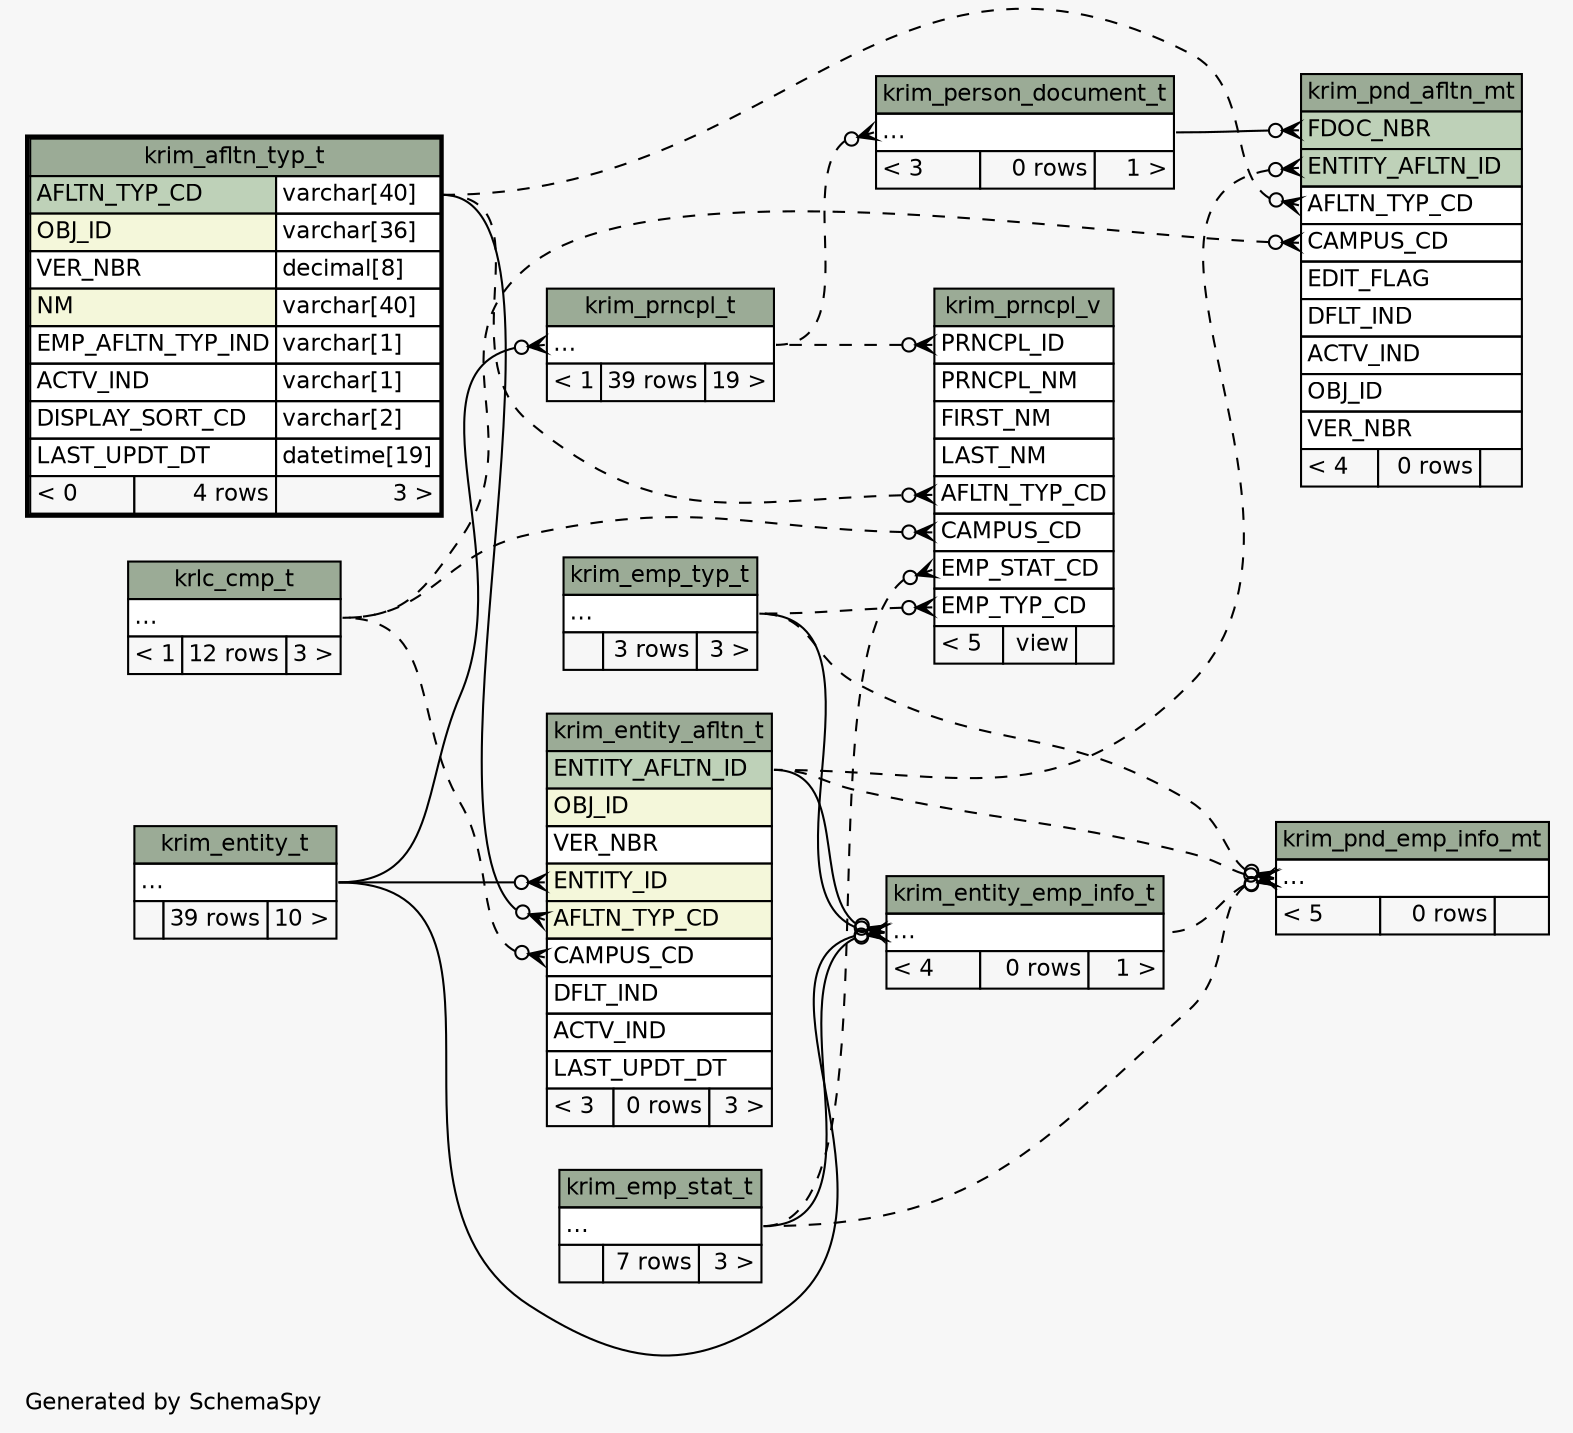 // dot 2.28.0 on Mac OS X 10.7.2
// SchemaSpy rev 590
digraph "impliedTwoDegreesRelationshipsDiagram" {
  graph [
    rankdir="RL"
    bgcolor="#f7f7f7"
    label="\nGenerated by SchemaSpy"
    labeljust="l"
    nodesep="0.18"
    ranksep="0.46"
    fontname="Helvetica"
    fontsize="11"
  ];
  node [
    fontname="Helvetica"
    fontsize="11"
    shape="plaintext"
  ];
  edge [
    arrowsize="0.8"
  ];
  "krim_entity_afltn_t":"AFLTN_TYP_CD":w -> "krim_afltn_typ_t":"AFLTN_TYP_CD.type":e [arrowhead=none dir=back arrowtail=crowodot];
  "krim_entity_afltn_t":"CAMPUS_CD":w -> "krlc_cmp_t":"elipses":e [arrowhead=none dir=back arrowtail=crowodot style=dashed];
  "krim_entity_afltn_t":"ENTITY_ID":w -> "krim_entity_t":"elipses":e [arrowhead=none dir=back arrowtail=crowodot];
  "krim_entity_emp_info_t":"elipses":w -> "krim_emp_stat_t":"elipses":e [arrowhead=none dir=back arrowtail=crowodot];
  "krim_entity_emp_info_t":"elipses":w -> "krim_emp_typ_t":"elipses":e [arrowhead=none dir=back arrowtail=crowodot];
  "krim_entity_emp_info_t":"elipses":w -> "krim_entity_afltn_t":"ENTITY_AFLTN_ID":e [arrowhead=none dir=back arrowtail=crowodot];
  "krim_entity_emp_info_t":"elipses":w -> "krim_entity_t":"elipses":e [arrowhead=none dir=back arrowtail=crowodot];
  "krim_person_document_t":"elipses":w -> "krim_prncpl_t":"elipses":e [arrowhead=none dir=back arrowtail=crowodot style=dashed];
  "krim_pnd_afltn_mt":"AFLTN_TYP_CD":w -> "krim_afltn_typ_t":"AFLTN_TYP_CD.type":e [arrowhead=none dir=back arrowtail=crowodot style=dashed];
  "krim_pnd_afltn_mt":"CAMPUS_CD":w -> "krlc_cmp_t":"elipses":e [arrowhead=none dir=back arrowtail=crowodot style=dashed];
  "krim_pnd_afltn_mt":"ENTITY_AFLTN_ID":w -> "krim_entity_afltn_t":"ENTITY_AFLTN_ID":e [arrowhead=none dir=back arrowtail=crowodot style=dashed];
  "krim_pnd_afltn_mt":"FDOC_NBR":w -> "krim_person_document_t":"elipses":e [arrowhead=none dir=back arrowtail=crowodot];
  "krim_pnd_emp_info_mt":"elipses":w -> "krim_emp_stat_t":"elipses":e [arrowhead=none dir=back arrowtail=crowodot style=dashed];
  "krim_pnd_emp_info_mt":"elipses":w -> "krim_emp_typ_t":"elipses":e [arrowhead=none dir=back arrowtail=crowodot style=dashed];
  "krim_pnd_emp_info_mt":"elipses":w -> "krim_entity_afltn_t":"ENTITY_AFLTN_ID":e [arrowhead=none dir=back arrowtail=crowodot style=dashed];
  "krim_pnd_emp_info_mt":"elipses":w -> "krim_entity_emp_info_t":"elipses":e [arrowhead=none dir=back arrowtail=crowodot style=dashed];
  "krim_prncpl_t":"elipses":w -> "krim_entity_t":"elipses":e [arrowhead=none dir=back arrowtail=crowodot];
  "krim_prncpl_v":"AFLTN_TYP_CD":w -> "krim_afltn_typ_t":"AFLTN_TYP_CD.type":e [arrowhead=none dir=back arrowtail=crowodot style=dashed];
  "krim_prncpl_v":"CAMPUS_CD":w -> "krlc_cmp_t":"elipses":e [arrowhead=none dir=back arrowtail=crowodot style=dashed];
  "krim_prncpl_v":"EMP_STAT_CD":w -> "krim_emp_stat_t":"elipses":e [arrowhead=none dir=back arrowtail=crowodot style=dashed];
  "krim_prncpl_v":"EMP_TYP_CD":w -> "krim_emp_typ_t":"elipses":e [arrowhead=none dir=back arrowtail=crowodot style=dashed];
  "krim_prncpl_v":"PRNCPL_ID":w -> "krim_prncpl_t":"elipses":e [arrowhead=none dir=back arrowtail=crowodot style=dashed];
  "krim_afltn_typ_t" [
    label=<
    <TABLE BORDER="2" CELLBORDER="1" CELLSPACING="0" BGCOLOR="#ffffff">
      <TR><TD COLSPAN="3" BGCOLOR="#9bab96" ALIGN="CENTER">krim_afltn_typ_t</TD></TR>
      <TR><TD PORT="AFLTN_TYP_CD" COLSPAN="2" BGCOLOR="#bed1b8" ALIGN="LEFT">AFLTN_TYP_CD</TD><TD PORT="AFLTN_TYP_CD.type" ALIGN="LEFT">varchar[40]</TD></TR>
      <TR><TD PORT="OBJ_ID" COLSPAN="2" BGCOLOR="#f4f7da" ALIGN="LEFT">OBJ_ID</TD><TD PORT="OBJ_ID.type" ALIGN="LEFT">varchar[36]</TD></TR>
      <TR><TD PORT="VER_NBR" COLSPAN="2" ALIGN="LEFT">VER_NBR</TD><TD PORT="VER_NBR.type" ALIGN="LEFT">decimal[8]</TD></TR>
      <TR><TD PORT="NM" COLSPAN="2" BGCOLOR="#f4f7da" ALIGN="LEFT">NM</TD><TD PORT="NM.type" ALIGN="LEFT">varchar[40]</TD></TR>
      <TR><TD PORT="EMP_AFLTN_TYP_IND" COLSPAN="2" ALIGN="LEFT">EMP_AFLTN_TYP_IND</TD><TD PORT="EMP_AFLTN_TYP_IND.type" ALIGN="LEFT">varchar[1]</TD></TR>
      <TR><TD PORT="ACTV_IND" COLSPAN="2" ALIGN="LEFT">ACTV_IND</TD><TD PORT="ACTV_IND.type" ALIGN="LEFT">varchar[1]</TD></TR>
      <TR><TD PORT="DISPLAY_SORT_CD" COLSPAN="2" ALIGN="LEFT">DISPLAY_SORT_CD</TD><TD PORT="DISPLAY_SORT_CD.type" ALIGN="LEFT">varchar[2]</TD></TR>
      <TR><TD PORT="LAST_UPDT_DT" COLSPAN="2" ALIGN="LEFT">LAST_UPDT_DT</TD><TD PORT="LAST_UPDT_DT.type" ALIGN="LEFT">datetime[19]</TD></TR>
      <TR><TD ALIGN="LEFT" BGCOLOR="#f7f7f7">&lt; 0</TD><TD ALIGN="RIGHT" BGCOLOR="#f7f7f7">4 rows</TD><TD ALIGN="RIGHT" BGCOLOR="#f7f7f7">3 &gt;</TD></TR>
    </TABLE>>
    URL="krim_afltn_typ_t.html"
    tooltip="krim_afltn_typ_t"
  ];
  "krim_emp_stat_t" [
    label=<
    <TABLE BORDER="0" CELLBORDER="1" CELLSPACING="0" BGCOLOR="#ffffff">
      <TR><TD COLSPAN="3" BGCOLOR="#9bab96" ALIGN="CENTER">krim_emp_stat_t</TD></TR>
      <TR><TD PORT="elipses" COLSPAN="3" ALIGN="LEFT">...</TD></TR>
      <TR><TD ALIGN="LEFT" BGCOLOR="#f7f7f7">  </TD><TD ALIGN="RIGHT" BGCOLOR="#f7f7f7">7 rows</TD><TD ALIGN="RIGHT" BGCOLOR="#f7f7f7">3 &gt;</TD></TR>
    </TABLE>>
    URL="krim_emp_stat_t.html"
    tooltip="krim_emp_stat_t"
  ];
  "krim_emp_typ_t" [
    label=<
    <TABLE BORDER="0" CELLBORDER="1" CELLSPACING="0" BGCOLOR="#ffffff">
      <TR><TD COLSPAN="3" BGCOLOR="#9bab96" ALIGN="CENTER">krim_emp_typ_t</TD></TR>
      <TR><TD PORT="elipses" COLSPAN="3" ALIGN="LEFT">...</TD></TR>
      <TR><TD ALIGN="LEFT" BGCOLOR="#f7f7f7">  </TD><TD ALIGN="RIGHT" BGCOLOR="#f7f7f7">3 rows</TD><TD ALIGN="RIGHT" BGCOLOR="#f7f7f7">3 &gt;</TD></TR>
    </TABLE>>
    URL="krim_emp_typ_t.html"
    tooltip="krim_emp_typ_t"
  ];
  "krim_entity_afltn_t" [
    label=<
    <TABLE BORDER="0" CELLBORDER="1" CELLSPACING="0" BGCOLOR="#ffffff">
      <TR><TD COLSPAN="3" BGCOLOR="#9bab96" ALIGN="CENTER">krim_entity_afltn_t</TD></TR>
      <TR><TD PORT="ENTITY_AFLTN_ID" COLSPAN="3" BGCOLOR="#bed1b8" ALIGN="LEFT">ENTITY_AFLTN_ID</TD></TR>
      <TR><TD PORT="OBJ_ID" COLSPAN="3" BGCOLOR="#f4f7da" ALIGN="LEFT">OBJ_ID</TD></TR>
      <TR><TD PORT="VER_NBR" COLSPAN="3" ALIGN="LEFT">VER_NBR</TD></TR>
      <TR><TD PORT="ENTITY_ID" COLSPAN="3" BGCOLOR="#f4f7da" ALIGN="LEFT">ENTITY_ID</TD></TR>
      <TR><TD PORT="AFLTN_TYP_CD" COLSPAN="3" BGCOLOR="#f4f7da" ALIGN="LEFT">AFLTN_TYP_CD</TD></TR>
      <TR><TD PORT="CAMPUS_CD" COLSPAN="3" ALIGN="LEFT">CAMPUS_CD</TD></TR>
      <TR><TD PORT="DFLT_IND" COLSPAN="3" ALIGN="LEFT">DFLT_IND</TD></TR>
      <TR><TD PORT="ACTV_IND" COLSPAN="3" ALIGN="LEFT">ACTV_IND</TD></TR>
      <TR><TD PORT="LAST_UPDT_DT" COLSPAN="3" ALIGN="LEFT">LAST_UPDT_DT</TD></TR>
      <TR><TD ALIGN="LEFT" BGCOLOR="#f7f7f7">&lt; 3</TD><TD ALIGN="RIGHT" BGCOLOR="#f7f7f7">0 rows</TD><TD ALIGN="RIGHT" BGCOLOR="#f7f7f7">3 &gt;</TD></TR>
    </TABLE>>
    URL="krim_entity_afltn_t.html"
    tooltip="krim_entity_afltn_t"
  ];
  "krim_entity_emp_info_t" [
    label=<
    <TABLE BORDER="0" CELLBORDER="1" CELLSPACING="0" BGCOLOR="#ffffff">
      <TR><TD COLSPAN="3" BGCOLOR="#9bab96" ALIGN="CENTER">krim_entity_emp_info_t</TD></TR>
      <TR><TD PORT="elipses" COLSPAN="3" ALIGN="LEFT">...</TD></TR>
      <TR><TD ALIGN="LEFT" BGCOLOR="#f7f7f7">&lt; 4</TD><TD ALIGN="RIGHT" BGCOLOR="#f7f7f7">0 rows</TD><TD ALIGN="RIGHT" BGCOLOR="#f7f7f7">1 &gt;</TD></TR>
    </TABLE>>
    URL="krim_entity_emp_info_t.html"
    tooltip="krim_entity_emp_info_t"
  ];
  "krim_entity_t" [
    label=<
    <TABLE BORDER="0" CELLBORDER="1" CELLSPACING="0" BGCOLOR="#ffffff">
      <TR><TD COLSPAN="3" BGCOLOR="#9bab96" ALIGN="CENTER">krim_entity_t</TD></TR>
      <TR><TD PORT="elipses" COLSPAN="3" ALIGN="LEFT">...</TD></TR>
      <TR><TD ALIGN="LEFT" BGCOLOR="#f7f7f7">  </TD><TD ALIGN="RIGHT" BGCOLOR="#f7f7f7">39 rows</TD><TD ALIGN="RIGHT" BGCOLOR="#f7f7f7">10 &gt;</TD></TR>
    </TABLE>>
    URL="krim_entity_t.html"
    tooltip="krim_entity_t"
  ];
  "krim_person_document_t" [
    label=<
    <TABLE BORDER="0" CELLBORDER="1" CELLSPACING="0" BGCOLOR="#ffffff">
      <TR><TD COLSPAN="3" BGCOLOR="#9bab96" ALIGN="CENTER">krim_person_document_t</TD></TR>
      <TR><TD PORT="elipses" COLSPAN="3" ALIGN="LEFT">...</TD></TR>
      <TR><TD ALIGN="LEFT" BGCOLOR="#f7f7f7">&lt; 3</TD><TD ALIGN="RIGHT" BGCOLOR="#f7f7f7">0 rows</TD><TD ALIGN="RIGHT" BGCOLOR="#f7f7f7">1 &gt;</TD></TR>
    </TABLE>>
    URL="krim_person_document_t.html"
    tooltip="krim_person_document_t"
  ];
  "krim_pnd_afltn_mt" [
    label=<
    <TABLE BORDER="0" CELLBORDER="1" CELLSPACING="0" BGCOLOR="#ffffff">
      <TR><TD COLSPAN="3" BGCOLOR="#9bab96" ALIGN="CENTER">krim_pnd_afltn_mt</TD></TR>
      <TR><TD PORT="FDOC_NBR" COLSPAN="3" BGCOLOR="#bed1b8" ALIGN="LEFT">FDOC_NBR</TD></TR>
      <TR><TD PORT="ENTITY_AFLTN_ID" COLSPAN="3" BGCOLOR="#bed1b8" ALIGN="LEFT">ENTITY_AFLTN_ID</TD></TR>
      <TR><TD PORT="AFLTN_TYP_CD" COLSPAN="3" ALIGN="LEFT">AFLTN_TYP_CD</TD></TR>
      <TR><TD PORT="CAMPUS_CD" COLSPAN="3" ALIGN="LEFT">CAMPUS_CD</TD></TR>
      <TR><TD PORT="EDIT_FLAG" COLSPAN="3" ALIGN="LEFT">EDIT_FLAG</TD></TR>
      <TR><TD PORT="DFLT_IND" COLSPAN="3" ALIGN="LEFT">DFLT_IND</TD></TR>
      <TR><TD PORT="ACTV_IND" COLSPAN="3" ALIGN="LEFT">ACTV_IND</TD></TR>
      <TR><TD PORT="OBJ_ID" COLSPAN="3" ALIGN="LEFT">OBJ_ID</TD></TR>
      <TR><TD PORT="VER_NBR" COLSPAN="3" ALIGN="LEFT">VER_NBR</TD></TR>
      <TR><TD ALIGN="LEFT" BGCOLOR="#f7f7f7">&lt; 4</TD><TD ALIGN="RIGHT" BGCOLOR="#f7f7f7">0 rows</TD><TD ALIGN="RIGHT" BGCOLOR="#f7f7f7">  </TD></TR>
    </TABLE>>
    URL="krim_pnd_afltn_mt.html"
    tooltip="krim_pnd_afltn_mt"
  ];
  "krim_pnd_emp_info_mt" [
    label=<
    <TABLE BORDER="0" CELLBORDER="1" CELLSPACING="0" BGCOLOR="#ffffff">
      <TR><TD COLSPAN="3" BGCOLOR="#9bab96" ALIGN="CENTER">krim_pnd_emp_info_mt</TD></TR>
      <TR><TD PORT="elipses" COLSPAN="3" ALIGN="LEFT">...</TD></TR>
      <TR><TD ALIGN="LEFT" BGCOLOR="#f7f7f7">&lt; 5</TD><TD ALIGN="RIGHT" BGCOLOR="#f7f7f7">0 rows</TD><TD ALIGN="RIGHT" BGCOLOR="#f7f7f7">  </TD></TR>
    </TABLE>>
    URL="krim_pnd_emp_info_mt.html"
    tooltip="krim_pnd_emp_info_mt"
  ];
  "krim_prncpl_t" [
    label=<
    <TABLE BORDER="0" CELLBORDER="1" CELLSPACING="0" BGCOLOR="#ffffff">
      <TR><TD COLSPAN="3" BGCOLOR="#9bab96" ALIGN="CENTER">krim_prncpl_t</TD></TR>
      <TR><TD PORT="elipses" COLSPAN="3" ALIGN="LEFT">...</TD></TR>
      <TR><TD ALIGN="LEFT" BGCOLOR="#f7f7f7">&lt; 1</TD><TD ALIGN="RIGHT" BGCOLOR="#f7f7f7">39 rows</TD><TD ALIGN="RIGHT" BGCOLOR="#f7f7f7">19 &gt;</TD></TR>
    </TABLE>>
    URL="krim_prncpl_t.html"
    tooltip="krim_prncpl_t"
  ];
  "krim_prncpl_v" [
    label=<
    <TABLE BORDER="0" CELLBORDER="1" CELLSPACING="0" BGCOLOR="#ffffff">
      <TR><TD COLSPAN="3" BGCOLOR="#9bab96" ALIGN="CENTER">krim_prncpl_v</TD></TR>
      <TR><TD PORT="PRNCPL_ID" COLSPAN="3" ALIGN="LEFT">PRNCPL_ID</TD></TR>
      <TR><TD PORT="PRNCPL_NM" COLSPAN="3" ALIGN="LEFT">PRNCPL_NM</TD></TR>
      <TR><TD PORT="FIRST_NM" COLSPAN="3" ALIGN="LEFT">FIRST_NM</TD></TR>
      <TR><TD PORT="LAST_NM" COLSPAN="3" ALIGN="LEFT">LAST_NM</TD></TR>
      <TR><TD PORT="AFLTN_TYP_CD" COLSPAN="3" ALIGN="LEFT">AFLTN_TYP_CD</TD></TR>
      <TR><TD PORT="CAMPUS_CD" COLSPAN="3" ALIGN="LEFT">CAMPUS_CD</TD></TR>
      <TR><TD PORT="EMP_STAT_CD" COLSPAN="3" ALIGN="LEFT">EMP_STAT_CD</TD></TR>
      <TR><TD PORT="EMP_TYP_CD" COLSPAN="3" ALIGN="LEFT">EMP_TYP_CD</TD></TR>
      <TR><TD ALIGN="LEFT" BGCOLOR="#f7f7f7">&lt; 5</TD><TD ALIGN="RIGHT" BGCOLOR="#f7f7f7">view</TD><TD ALIGN="RIGHT" BGCOLOR="#f7f7f7">  </TD></TR>
    </TABLE>>
    URL="krim_prncpl_v.html"
    tooltip="krim_prncpl_v"
  ];
  "krlc_cmp_t" [
    label=<
    <TABLE BORDER="0" CELLBORDER="1" CELLSPACING="0" BGCOLOR="#ffffff">
      <TR><TD COLSPAN="3" BGCOLOR="#9bab96" ALIGN="CENTER">krlc_cmp_t</TD></TR>
      <TR><TD PORT="elipses" COLSPAN="3" ALIGN="LEFT">...</TD></TR>
      <TR><TD ALIGN="LEFT" BGCOLOR="#f7f7f7">&lt; 1</TD><TD ALIGN="RIGHT" BGCOLOR="#f7f7f7">12 rows</TD><TD ALIGN="RIGHT" BGCOLOR="#f7f7f7">3 &gt;</TD></TR>
    </TABLE>>
    URL="krlc_cmp_t.html"
    tooltip="krlc_cmp_t"
  ];
}
